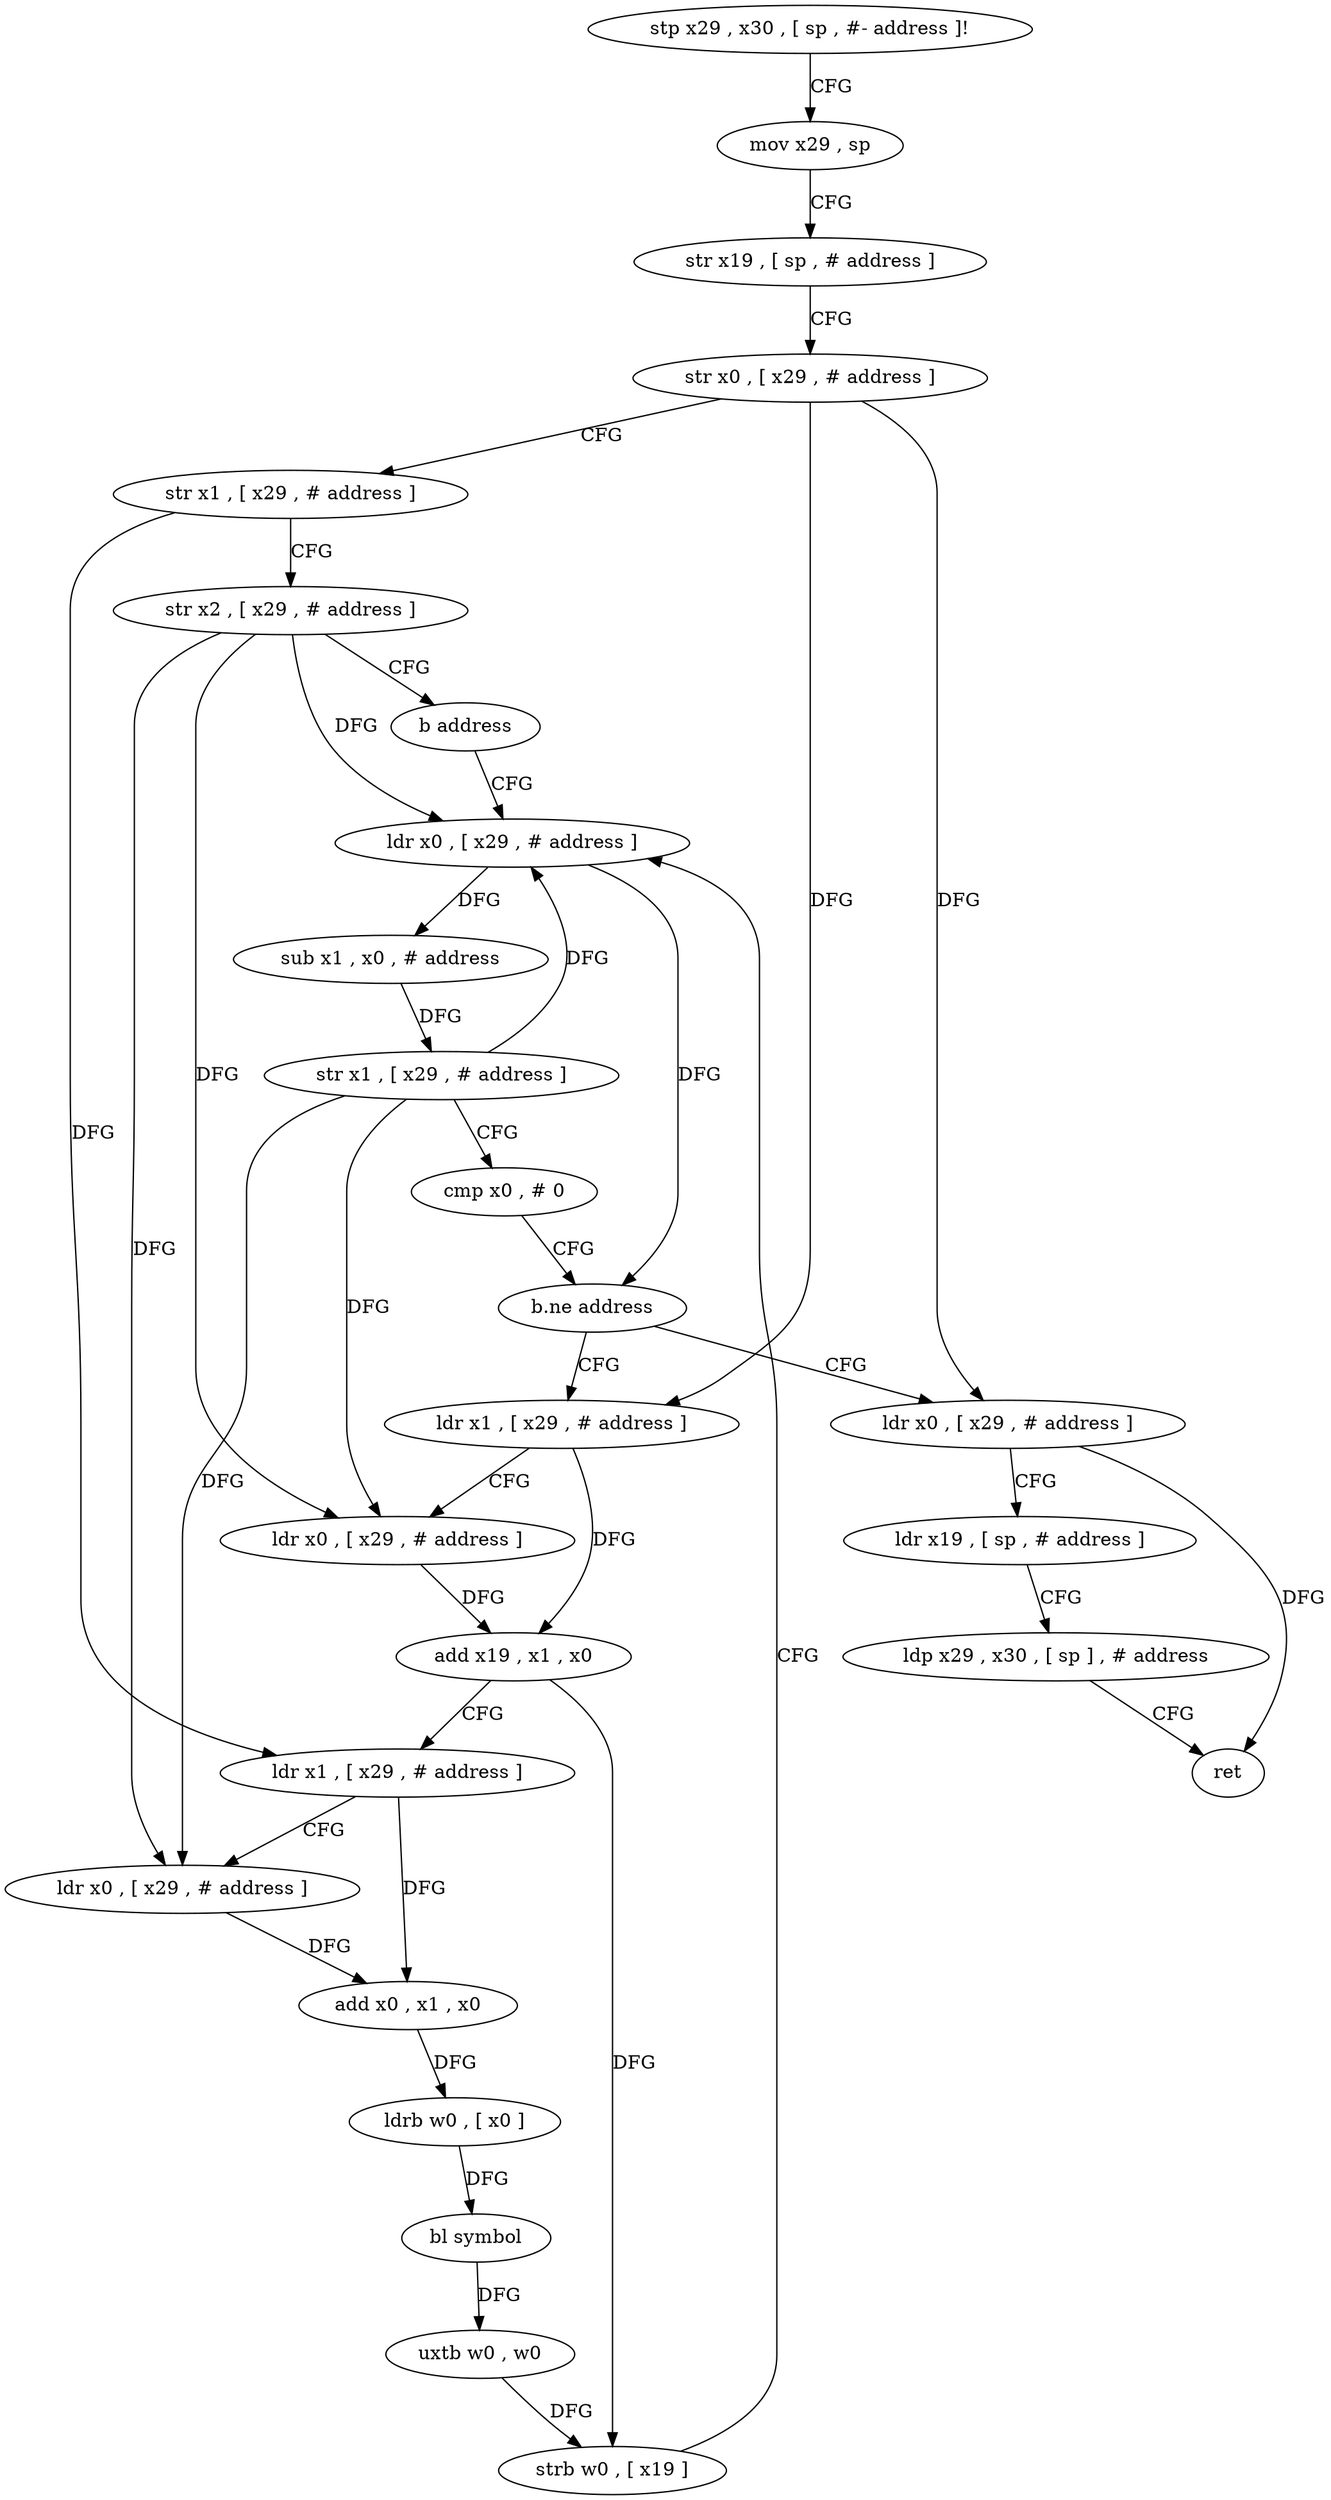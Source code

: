 digraph "func" {
"4528272" [label = "stp x29 , x30 , [ sp , #- address ]!" ]
"4528276" [label = "mov x29 , sp" ]
"4528280" [label = "str x19 , [ sp , # address ]" ]
"4528284" [label = "str x0 , [ x29 , # address ]" ]
"4528288" [label = "str x1 , [ x29 , # address ]" ]
"4528292" [label = "str x2 , [ x29 , # address ]" ]
"4528296" [label = "b address" ]
"4528340" [label = "ldr x0 , [ x29 , # address ]" ]
"4528344" [label = "sub x1 , x0 , # address" ]
"4528348" [label = "str x1 , [ x29 , # address ]" ]
"4528352" [label = "cmp x0 , # 0" ]
"4528356" [label = "b.ne address" ]
"4528300" [label = "ldr x1 , [ x29 , # address ]" ]
"4528360" [label = "ldr x0 , [ x29 , # address ]" ]
"4528304" [label = "ldr x0 , [ x29 , # address ]" ]
"4528308" [label = "add x19 , x1 , x0" ]
"4528312" [label = "ldr x1 , [ x29 , # address ]" ]
"4528316" [label = "ldr x0 , [ x29 , # address ]" ]
"4528320" [label = "add x0 , x1 , x0" ]
"4528324" [label = "ldrb w0 , [ x0 ]" ]
"4528328" [label = "bl symbol" ]
"4528332" [label = "uxtb w0 , w0" ]
"4528336" [label = "strb w0 , [ x19 ]" ]
"4528364" [label = "ldr x19 , [ sp , # address ]" ]
"4528368" [label = "ldp x29 , x30 , [ sp ] , # address" ]
"4528372" [label = "ret" ]
"4528272" -> "4528276" [ label = "CFG" ]
"4528276" -> "4528280" [ label = "CFG" ]
"4528280" -> "4528284" [ label = "CFG" ]
"4528284" -> "4528288" [ label = "CFG" ]
"4528284" -> "4528300" [ label = "DFG" ]
"4528284" -> "4528360" [ label = "DFG" ]
"4528288" -> "4528292" [ label = "CFG" ]
"4528288" -> "4528312" [ label = "DFG" ]
"4528292" -> "4528296" [ label = "CFG" ]
"4528292" -> "4528340" [ label = "DFG" ]
"4528292" -> "4528304" [ label = "DFG" ]
"4528292" -> "4528316" [ label = "DFG" ]
"4528296" -> "4528340" [ label = "CFG" ]
"4528340" -> "4528344" [ label = "DFG" ]
"4528340" -> "4528356" [ label = "DFG" ]
"4528344" -> "4528348" [ label = "DFG" ]
"4528348" -> "4528352" [ label = "CFG" ]
"4528348" -> "4528340" [ label = "DFG" ]
"4528348" -> "4528304" [ label = "DFG" ]
"4528348" -> "4528316" [ label = "DFG" ]
"4528352" -> "4528356" [ label = "CFG" ]
"4528356" -> "4528300" [ label = "CFG" ]
"4528356" -> "4528360" [ label = "CFG" ]
"4528300" -> "4528304" [ label = "CFG" ]
"4528300" -> "4528308" [ label = "DFG" ]
"4528360" -> "4528364" [ label = "CFG" ]
"4528360" -> "4528372" [ label = "DFG" ]
"4528304" -> "4528308" [ label = "DFG" ]
"4528308" -> "4528312" [ label = "CFG" ]
"4528308" -> "4528336" [ label = "DFG" ]
"4528312" -> "4528316" [ label = "CFG" ]
"4528312" -> "4528320" [ label = "DFG" ]
"4528316" -> "4528320" [ label = "DFG" ]
"4528320" -> "4528324" [ label = "DFG" ]
"4528324" -> "4528328" [ label = "DFG" ]
"4528328" -> "4528332" [ label = "DFG" ]
"4528332" -> "4528336" [ label = "DFG" ]
"4528336" -> "4528340" [ label = "CFG" ]
"4528364" -> "4528368" [ label = "CFG" ]
"4528368" -> "4528372" [ label = "CFG" ]
}
